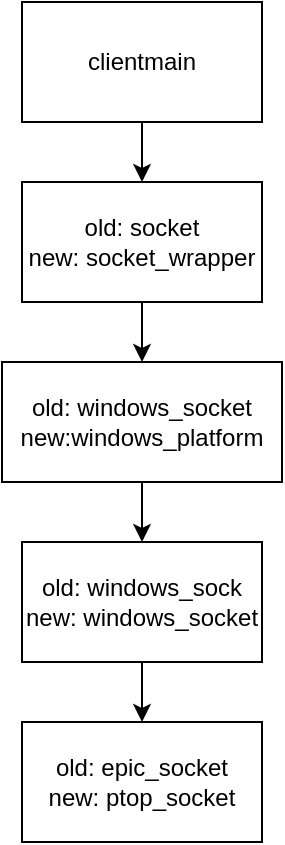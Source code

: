 <mxfile version="16.1.2" type="device"><diagram id="J3UECziaqcWZgJUt_NWS" name="Page-1"><mxGraphModel dx="1102" dy="865" grid="1" gridSize="10" guides="1" tooltips="1" connect="1" arrows="1" fold="1" page="1" pageScale="1" pageWidth="827" pageHeight="1169" math="0" shadow="0"><root><mxCell id="0"/><mxCell id="1" parent="0"/><mxCell id="rvehY2ajddTHlytsVVit-13" style="edgeStyle=orthogonalEdgeStyle;rounded=0;orthogonalLoop=1;jettySize=auto;html=1;entryX=0.5;entryY=0;entryDx=0;entryDy=0;" parent="1" source="rvehY2ajddTHlytsVVit-1" target="rvehY2ajddTHlytsVVit-10" edge="1"><mxGeometry relative="1" as="geometry"/></mxCell><mxCell id="rvehY2ajddTHlytsVVit-1" value="clientmain" style="rounded=0;whiteSpace=wrap;html=1;" parent="1" vertex="1"><mxGeometry x="410" y="130" width="120" height="60" as="geometry"/></mxCell><mxCell id="rvehY2ajddTHlytsVVit-7" value="" style="edgeStyle=orthogonalEdgeStyle;rounded=0;orthogonalLoop=1;jettySize=auto;html=1;" parent="1" source="rvehY2ajddTHlytsVVit-2" target="rvehY2ajddTHlytsVVit-6" edge="1"><mxGeometry relative="1" as="geometry"/></mxCell><mxCell id="rvehY2ajddTHlytsVVit-2" value="old: windows_socket&lt;br&gt;new:windows_platform" style="whiteSpace=wrap;html=1;rounded=0;" parent="1" vertex="1"><mxGeometry x="400" y="310" width="140" height="60" as="geometry"/></mxCell><mxCell id="rvehY2ajddTHlytsVVit-16" value="" style="edgeStyle=orthogonalEdgeStyle;rounded=0;orthogonalLoop=1;jettySize=auto;html=1;" parent="1" source="rvehY2ajddTHlytsVVit-6" target="rvehY2ajddTHlytsVVit-8" edge="1"><mxGeometry relative="1" as="geometry"/></mxCell><mxCell id="rvehY2ajddTHlytsVVit-6" value="old: windows_sock&lt;br&gt;new: windows_socket" style="whiteSpace=wrap;html=1;rounded=0;" parent="1" vertex="1"><mxGeometry x="410" y="400" width="120" height="60" as="geometry"/></mxCell><mxCell id="rvehY2ajddTHlytsVVit-8" value="old: epic_socket&lt;br&gt;new: ptop_socket" style="whiteSpace=wrap;html=1;rounded=0;" parent="1" vertex="1"><mxGeometry x="410" y="490" width="120" height="60" as="geometry"/></mxCell><mxCell id="rvehY2ajddTHlytsVVit-15" value="" style="edgeStyle=orthogonalEdgeStyle;rounded=0;orthogonalLoop=1;jettySize=auto;html=1;" parent="1" source="rvehY2ajddTHlytsVVit-10" target="rvehY2ajddTHlytsVVit-2" edge="1"><mxGeometry relative="1" as="geometry"/></mxCell><mxCell id="rvehY2ajddTHlytsVVit-10" value="old: socket&lt;br&gt;new: socket_wrapper" style="whiteSpace=wrap;html=1;rounded=0;" parent="1" vertex="1"><mxGeometry x="410" y="220" width="120" height="60" as="geometry"/></mxCell></root></mxGraphModel></diagram></mxfile>